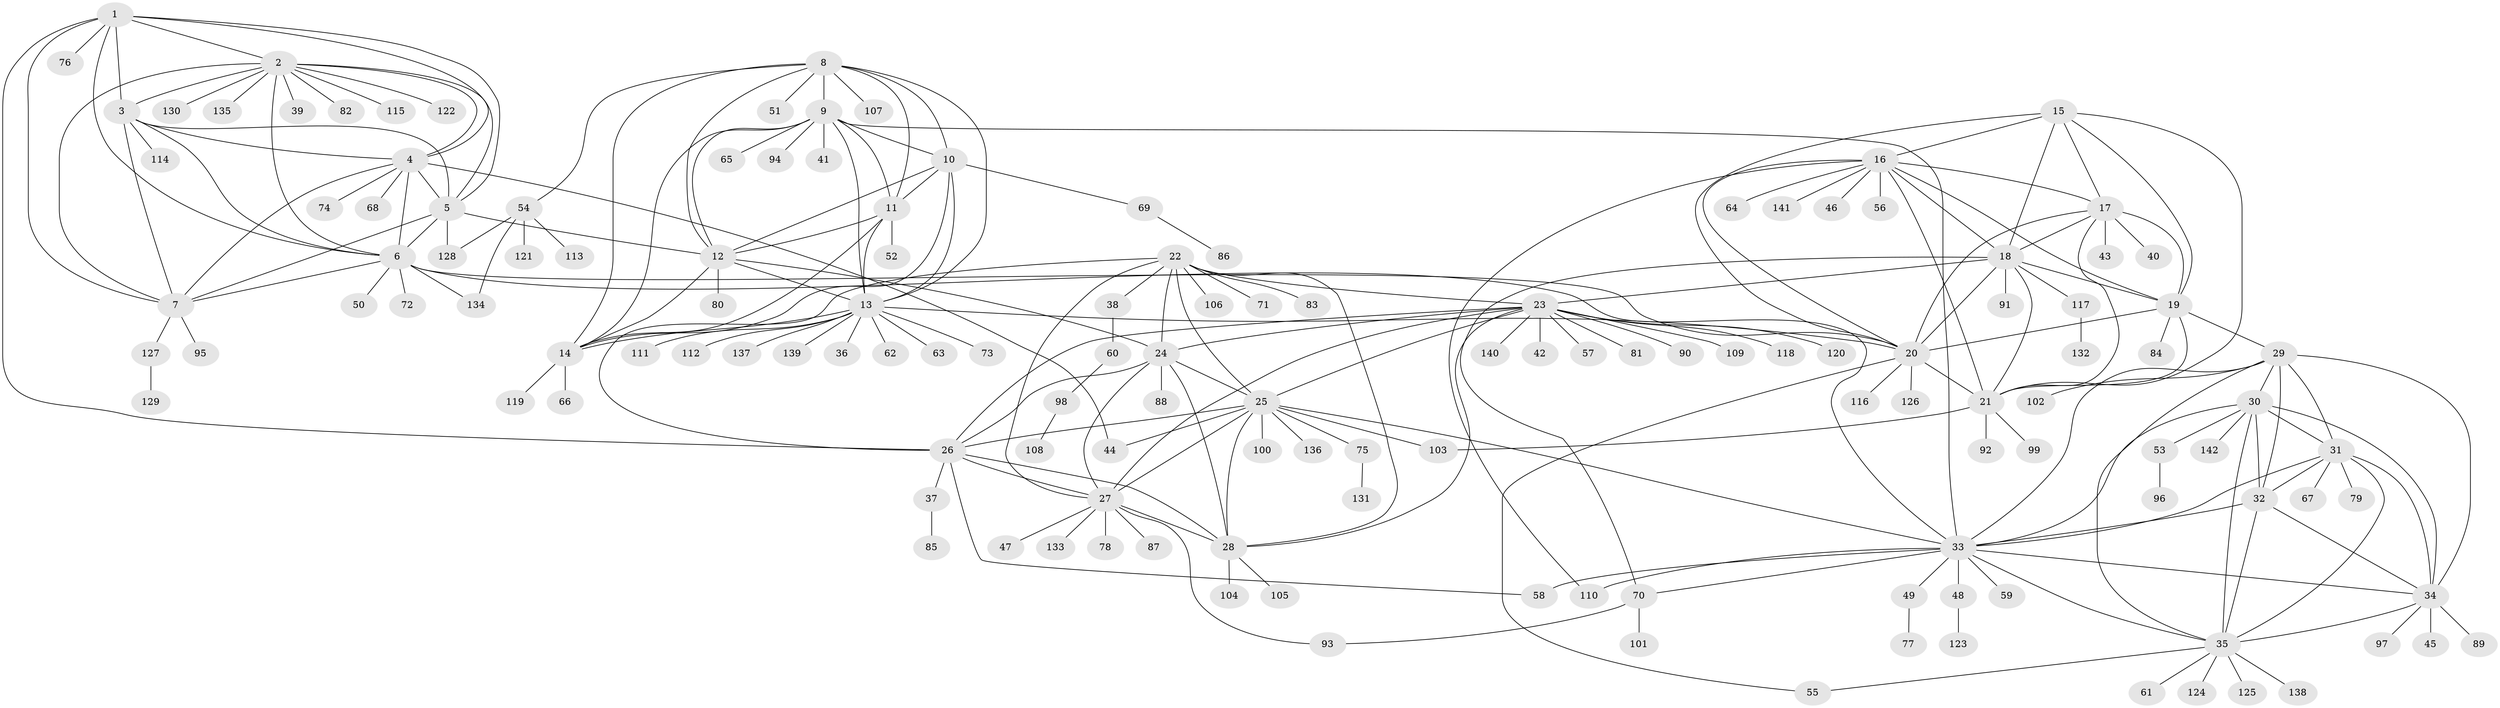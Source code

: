 // Generated by graph-tools (version 1.1) at 2025/11/02/27/25 16:11:30]
// undirected, 142 vertices, 231 edges
graph export_dot {
graph [start="1"]
  node [color=gray90,style=filled];
  1;
  2;
  3;
  4;
  5;
  6;
  7;
  8;
  9;
  10;
  11;
  12;
  13;
  14;
  15;
  16;
  17;
  18;
  19;
  20;
  21;
  22;
  23;
  24;
  25;
  26;
  27;
  28;
  29;
  30;
  31;
  32;
  33;
  34;
  35;
  36;
  37;
  38;
  39;
  40;
  41;
  42;
  43;
  44;
  45;
  46;
  47;
  48;
  49;
  50;
  51;
  52;
  53;
  54;
  55;
  56;
  57;
  58;
  59;
  60;
  61;
  62;
  63;
  64;
  65;
  66;
  67;
  68;
  69;
  70;
  71;
  72;
  73;
  74;
  75;
  76;
  77;
  78;
  79;
  80;
  81;
  82;
  83;
  84;
  85;
  86;
  87;
  88;
  89;
  90;
  91;
  92;
  93;
  94;
  95;
  96;
  97;
  98;
  99;
  100;
  101;
  102;
  103;
  104;
  105;
  106;
  107;
  108;
  109;
  110;
  111;
  112;
  113;
  114;
  115;
  116;
  117;
  118;
  119;
  120;
  121;
  122;
  123;
  124;
  125;
  126;
  127;
  128;
  129;
  130;
  131;
  132;
  133;
  134;
  135;
  136;
  137;
  138;
  139;
  140;
  141;
  142;
  1 -- 2;
  1 -- 3;
  1 -- 4;
  1 -- 5;
  1 -- 6;
  1 -- 7;
  1 -- 26;
  1 -- 76;
  2 -- 3;
  2 -- 4;
  2 -- 5;
  2 -- 6;
  2 -- 7;
  2 -- 39;
  2 -- 82;
  2 -- 115;
  2 -- 122;
  2 -- 130;
  2 -- 135;
  3 -- 4;
  3 -- 5;
  3 -- 6;
  3 -- 7;
  3 -- 114;
  4 -- 5;
  4 -- 6;
  4 -- 7;
  4 -- 44;
  4 -- 68;
  4 -- 74;
  5 -- 6;
  5 -- 7;
  5 -- 12;
  5 -- 128;
  6 -- 7;
  6 -- 20;
  6 -- 33;
  6 -- 50;
  6 -- 72;
  6 -- 134;
  7 -- 95;
  7 -- 127;
  8 -- 9;
  8 -- 10;
  8 -- 11;
  8 -- 12;
  8 -- 13;
  8 -- 14;
  8 -- 51;
  8 -- 54;
  8 -- 107;
  9 -- 10;
  9 -- 11;
  9 -- 12;
  9 -- 13;
  9 -- 14;
  9 -- 33;
  9 -- 41;
  9 -- 65;
  9 -- 94;
  10 -- 11;
  10 -- 12;
  10 -- 13;
  10 -- 14;
  10 -- 69;
  11 -- 12;
  11 -- 13;
  11 -- 14;
  11 -- 52;
  12 -- 13;
  12 -- 14;
  12 -- 24;
  12 -- 80;
  13 -- 14;
  13 -- 20;
  13 -- 36;
  13 -- 62;
  13 -- 63;
  13 -- 73;
  13 -- 111;
  13 -- 112;
  13 -- 137;
  13 -- 139;
  14 -- 66;
  14 -- 119;
  15 -- 16;
  15 -- 17;
  15 -- 18;
  15 -- 19;
  15 -- 20;
  15 -- 21;
  16 -- 17;
  16 -- 18;
  16 -- 19;
  16 -- 20;
  16 -- 21;
  16 -- 46;
  16 -- 56;
  16 -- 64;
  16 -- 110;
  16 -- 141;
  17 -- 18;
  17 -- 19;
  17 -- 20;
  17 -- 21;
  17 -- 40;
  17 -- 43;
  18 -- 19;
  18 -- 20;
  18 -- 21;
  18 -- 23;
  18 -- 70;
  18 -- 91;
  18 -- 117;
  19 -- 20;
  19 -- 21;
  19 -- 29;
  19 -- 84;
  20 -- 21;
  20 -- 55;
  20 -- 116;
  20 -- 126;
  21 -- 92;
  21 -- 99;
  21 -- 103;
  22 -- 23;
  22 -- 24;
  22 -- 25;
  22 -- 26;
  22 -- 27;
  22 -- 28;
  22 -- 38;
  22 -- 71;
  22 -- 83;
  22 -- 106;
  23 -- 24;
  23 -- 25;
  23 -- 26;
  23 -- 27;
  23 -- 28;
  23 -- 42;
  23 -- 57;
  23 -- 81;
  23 -- 90;
  23 -- 109;
  23 -- 118;
  23 -- 120;
  23 -- 140;
  24 -- 25;
  24 -- 26;
  24 -- 27;
  24 -- 28;
  24 -- 88;
  25 -- 26;
  25 -- 27;
  25 -- 28;
  25 -- 33;
  25 -- 44;
  25 -- 75;
  25 -- 100;
  25 -- 103;
  25 -- 136;
  26 -- 27;
  26 -- 28;
  26 -- 37;
  26 -- 58;
  27 -- 28;
  27 -- 47;
  27 -- 78;
  27 -- 87;
  27 -- 93;
  27 -- 133;
  28 -- 104;
  28 -- 105;
  29 -- 30;
  29 -- 31;
  29 -- 32;
  29 -- 33;
  29 -- 34;
  29 -- 35;
  29 -- 102;
  30 -- 31;
  30 -- 32;
  30 -- 33;
  30 -- 34;
  30 -- 35;
  30 -- 53;
  30 -- 142;
  31 -- 32;
  31 -- 33;
  31 -- 34;
  31 -- 35;
  31 -- 67;
  31 -- 79;
  32 -- 33;
  32 -- 34;
  32 -- 35;
  33 -- 34;
  33 -- 35;
  33 -- 48;
  33 -- 49;
  33 -- 58;
  33 -- 59;
  33 -- 70;
  33 -- 110;
  34 -- 35;
  34 -- 45;
  34 -- 89;
  34 -- 97;
  35 -- 55;
  35 -- 61;
  35 -- 124;
  35 -- 125;
  35 -- 138;
  37 -- 85;
  38 -- 60;
  48 -- 123;
  49 -- 77;
  53 -- 96;
  54 -- 113;
  54 -- 121;
  54 -- 128;
  54 -- 134;
  60 -- 98;
  69 -- 86;
  70 -- 93;
  70 -- 101;
  75 -- 131;
  98 -- 108;
  117 -- 132;
  127 -- 129;
}
